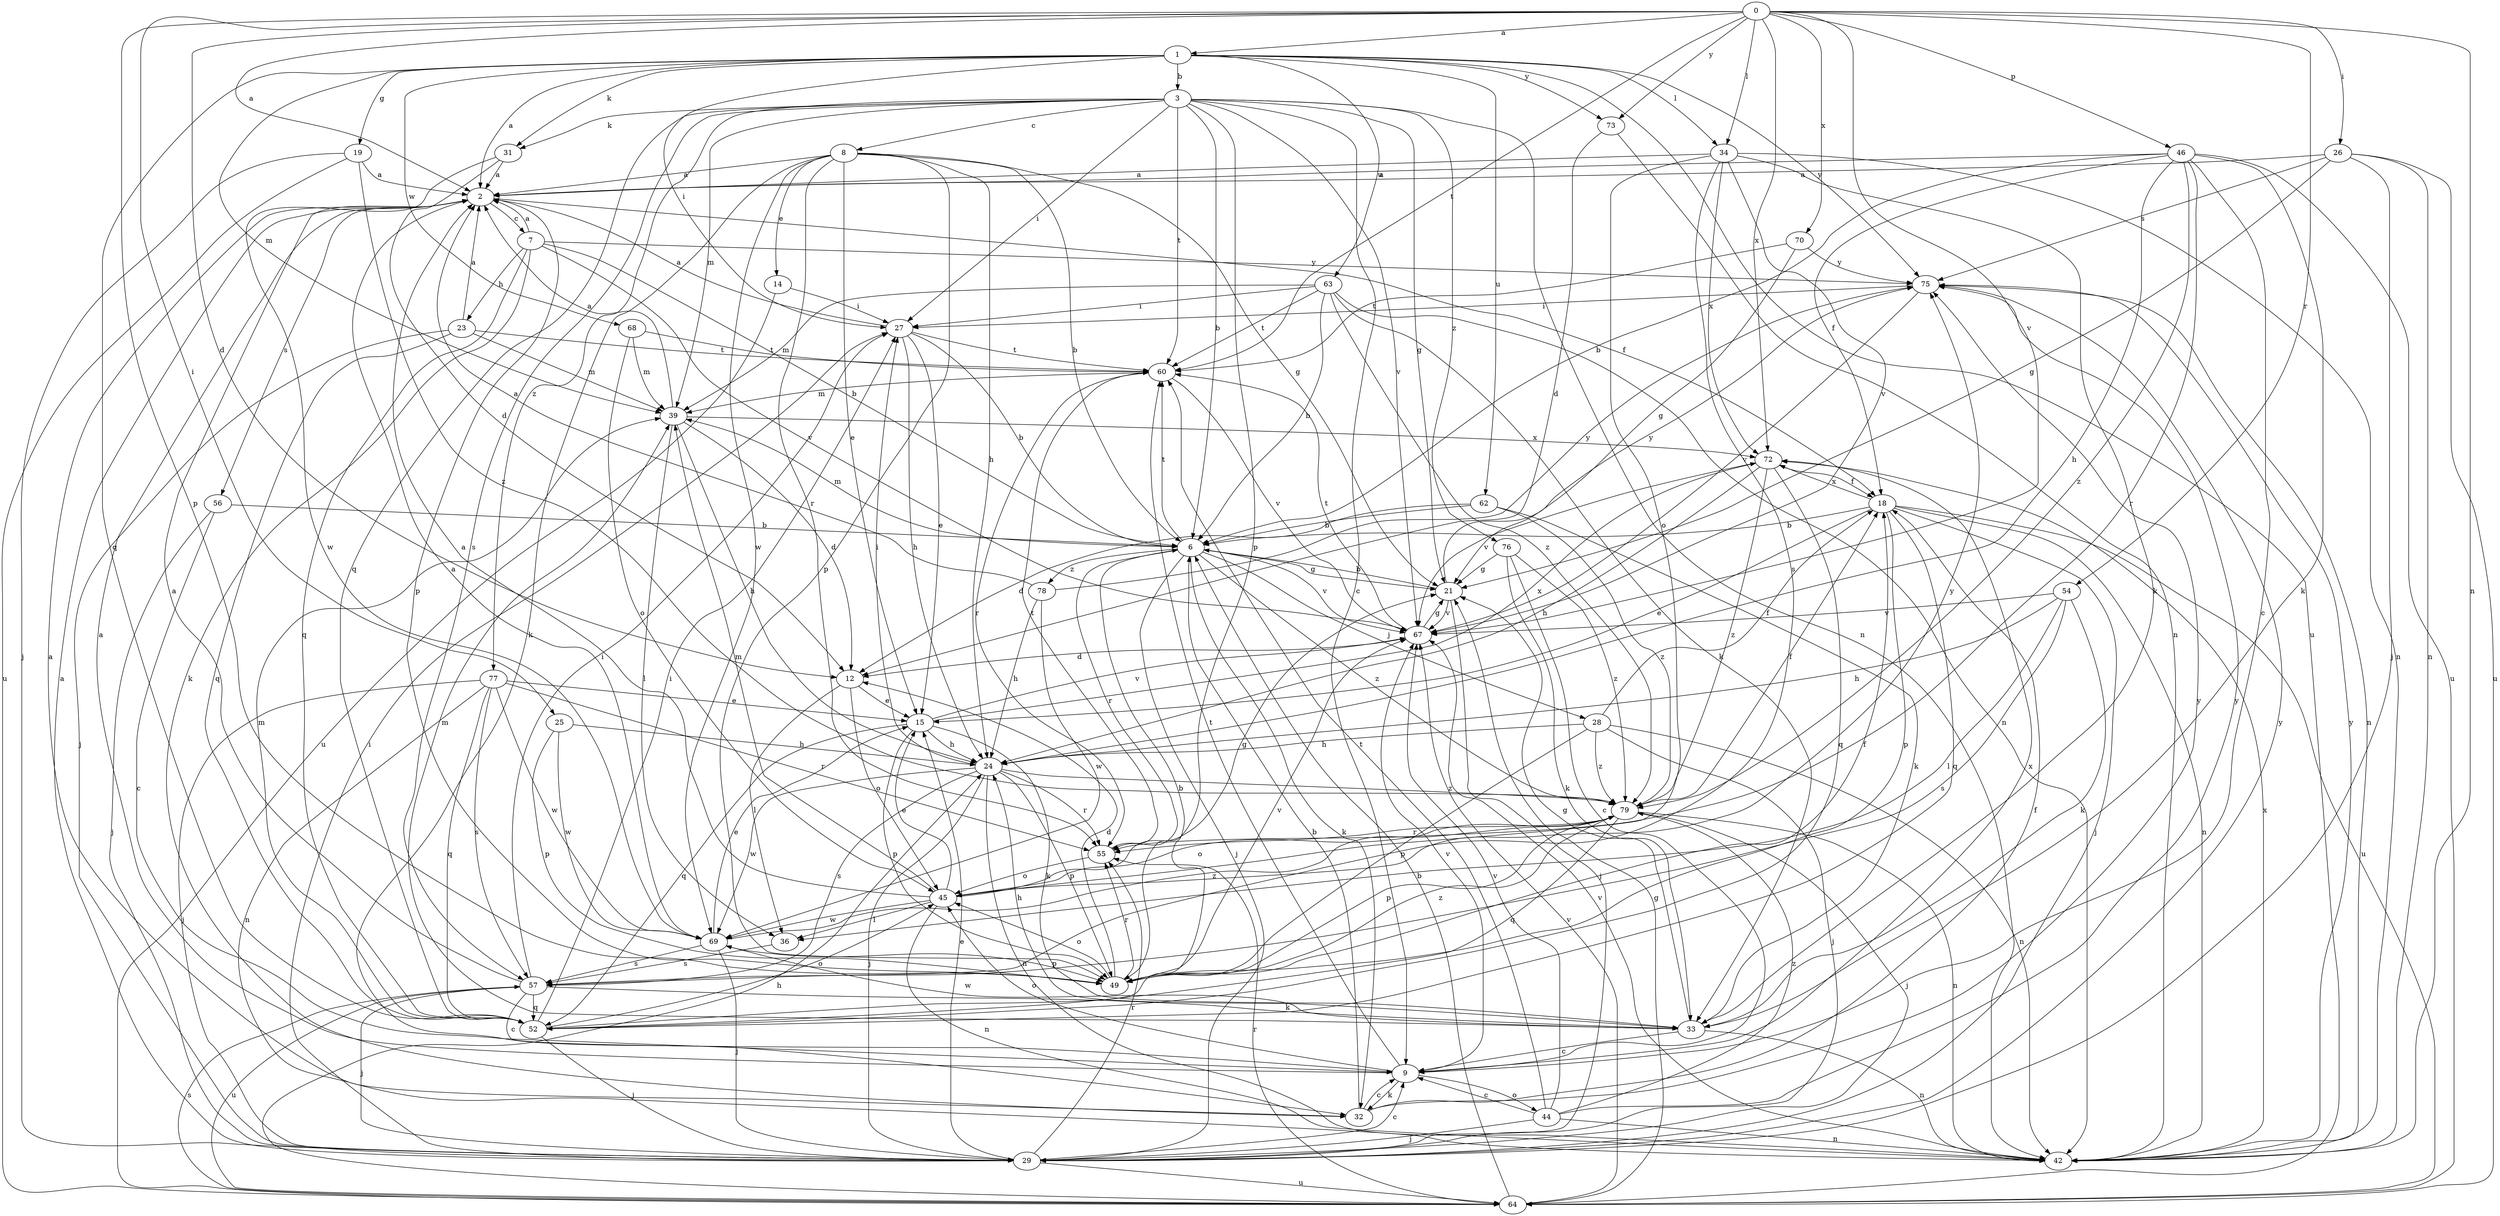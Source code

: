 strict digraph  {
0;
1;
2;
3;
6;
7;
8;
9;
12;
14;
15;
18;
19;
21;
23;
24;
25;
26;
27;
28;
29;
31;
32;
33;
34;
36;
39;
42;
44;
45;
46;
49;
52;
54;
55;
56;
57;
60;
62;
63;
64;
67;
68;
69;
70;
72;
73;
75;
76;
77;
78;
79;
0 -> 1  [label=a];
0 -> 2  [label=a];
0 -> 12  [label=d];
0 -> 25  [label=i];
0 -> 26  [label=i];
0 -> 34  [label=l];
0 -> 42  [label=n];
0 -> 46  [label=p];
0 -> 49  [label=p];
0 -> 54  [label=r];
0 -> 60  [label=t];
0 -> 67  [label=v];
0 -> 70  [label=x];
0 -> 72  [label=x];
0 -> 73  [label=y];
1 -> 2  [label=a];
1 -> 3  [label=b];
1 -> 19  [label=g];
1 -> 27  [label=i];
1 -> 31  [label=k];
1 -> 34  [label=l];
1 -> 39  [label=m];
1 -> 52  [label=q];
1 -> 62  [label=u];
1 -> 63  [label=u];
1 -> 64  [label=u];
1 -> 68  [label=w];
1 -> 73  [label=y];
1 -> 75  [label=y];
2 -> 7  [label=c];
2 -> 18  [label=f];
2 -> 49  [label=p];
2 -> 56  [label=s];
3 -> 6  [label=b];
3 -> 8  [label=c];
3 -> 9  [label=c];
3 -> 21  [label=g];
3 -> 27  [label=i];
3 -> 31  [label=k];
3 -> 39  [label=m];
3 -> 42  [label=n];
3 -> 49  [label=p];
3 -> 52  [label=q];
3 -> 57  [label=s];
3 -> 60  [label=t];
3 -> 67  [label=v];
3 -> 76  [label=z];
3 -> 77  [label=z];
6 -> 21  [label=g];
6 -> 28  [label=j];
6 -> 29  [label=j];
6 -> 32  [label=k];
6 -> 39  [label=m];
6 -> 55  [label=r];
6 -> 60  [label=t];
6 -> 67  [label=v];
6 -> 78  [label=z];
6 -> 79  [label=z];
7 -> 2  [label=a];
7 -> 6  [label=b];
7 -> 23  [label=h];
7 -> 32  [label=k];
7 -> 52  [label=q];
7 -> 67  [label=v];
7 -> 75  [label=y];
8 -> 2  [label=a];
8 -> 6  [label=b];
8 -> 14  [label=e];
8 -> 15  [label=e];
8 -> 21  [label=g];
8 -> 24  [label=h];
8 -> 32  [label=k];
8 -> 49  [label=p];
8 -> 55  [label=r];
8 -> 69  [label=w];
9 -> 2  [label=a];
9 -> 32  [label=k];
9 -> 44  [label=o];
9 -> 45  [label=o];
9 -> 60  [label=t];
9 -> 67  [label=v];
9 -> 72  [label=x];
12 -> 15  [label=e];
12 -> 36  [label=l];
12 -> 45  [label=o];
14 -> 27  [label=i];
14 -> 64  [label=u];
15 -> 24  [label=h];
15 -> 33  [label=k];
15 -> 49  [label=p];
15 -> 52  [label=q];
15 -> 67  [label=v];
15 -> 72  [label=x];
18 -> 6  [label=b];
18 -> 15  [label=e];
18 -> 29  [label=j];
18 -> 42  [label=n];
18 -> 49  [label=p];
18 -> 52  [label=q];
18 -> 64  [label=u];
18 -> 72  [label=x];
19 -> 2  [label=a];
19 -> 29  [label=j];
19 -> 64  [label=u];
19 -> 79  [label=z];
21 -> 6  [label=b];
21 -> 29  [label=j];
21 -> 67  [label=v];
21 -> 75  [label=y];
23 -> 2  [label=a];
23 -> 29  [label=j];
23 -> 39  [label=m];
23 -> 52  [label=q];
23 -> 60  [label=t];
24 -> 27  [label=i];
24 -> 29  [label=j];
24 -> 42  [label=n];
24 -> 49  [label=p];
24 -> 55  [label=r];
24 -> 57  [label=s];
24 -> 69  [label=w];
24 -> 79  [label=z];
25 -> 24  [label=h];
25 -> 49  [label=p];
25 -> 69  [label=w];
26 -> 2  [label=a];
26 -> 21  [label=g];
26 -> 29  [label=j];
26 -> 42  [label=n];
26 -> 64  [label=u];
26 -> 75  [label=s];
27 -> 2  [label=a];
27 -> 6  [label=b];
27 -> 15  [label=e];
27 -> 24  [label=h];
27 -> 60  [label=t];
28 -> 18  [label=f];
28 -> 24  [label=h];
28 -> 29  [label=j];
28 -> 42  [label=n];
28 -> 49  [label=p];
28 -> 79  [label=z];
29 -> 2  [label=a];
29 -> 9  [label=c];
29 -> 15  [label=e];
29 -> 27  [label=i];
29 -> 55  [label=r];
29 -> 64  [label=u];
29 -> 75  [label=y];
31 -> 2  [label=a];
31 -> 12  [label=d];
31 -> 69  [label=w];
32 -> 2  [label=a];
32 -> 6  [label=b];
32 -> 9  [label=c];
32 -> 18  [label=f];
32 -> 75  [label=y];
33 -> 9  [label=c];
33 -> 21  [label=g];
33 -> 24  [label=h];
33 -> 39  [label=m];
33 -> 42  [label=n];
33 -> 69  [label=w];
34 -> 2  [label=a];
34 -> 33  [label=k];
34 -> 42  [label=n];
34 -> 45  [label=o];
34 -> 57  [label=s];
34 -> 67  [label=v];
34 -> 72  [label=x];
36 -> 57  [label=s];
39 -> 2  [label=a];
39 -> 12  [label=d];
39 -> 24  [label=h];
39 -> 36  [label=l];
39 -> 72  [label=x];
42 -> 67  [label=v];
42 -> 72  [label=x];
42 -> 75  [label=y];
44 -> 9  [label=c];
44 -> 29  [label=j];
44 -> 42  [label=n];
44 -> 60  [label=t];
44 -> 67  [label=v];
44 -> 75  [label=y];
44 -> 79  [label=z];
45 -> 2  [label=a];
45 -> 15  [label=e];
45 -> 21  [label=g];
45 -> 36  [label=l];
45 -> 39  [label=m];
45 -> 42  [label=n];
45 -> 69  [label=w];
45 -> 75  [label=y];
46 -> 2  [label=a];
46 -> 6  [label=b];
46 -> 9  [label=c];
46 -> 18  [label=f];
46 -> 24  [label=h];
46 -> 33  [label=k];
46 -> 55  [label=r];
46 -> 64  [label=u];
46 -> 79  [label=z];
49 -> 12  [label=d];
49 -> 18  [label=f];
49 -> 45  [label=o];
49 -> 55  [label=r];
49 -> 67  [label=v];
49 -> 79  [label=z];
52 -> 6  [label=b];
52 -> 27  [label=i];
52 -> 29  [label=j];
52 -> 39  [label=m];
52 -> 45  [label=o];
54 -> 24  [label=h];
54 -> 33  [label=k];
54 -> 36  [label=l];
54 -> 57  [label=s];
54 -> 67  [label=v];
55 -> 45  [label=o];
55 -> 60  [label=t];
56 -> 6  [label=b];
56 -> 9  [label=c];
56 -> 29  [label=j];
57 -> 2  [label=a];
57 -> 9  [label=c];
57 -> 27  [label=i];
57 -> 29  [label=j];
57 -> 33  [label=k];
57 -> 52  [label=q];
57 -> 64  [label=u];
60 -> 39  [label=m];
60 -> 55  [label=r];
60 -> 67  [label=v];
62 -> 6  [label=b];
62 -> 12  [label=d];
62 -> 33  [label=k];
62 -> 79  [label=z];
63 -> 6  [label=b];
63 -> 27  [label=i];
63 -> 33  [label=k];
63 -> 39  [label=m];
63 -> 42  [label=n];
63 -> 60  [label=t];
63 -> 79  [label=z];
64 -> 6  [label=b];
64 -> 21  [label=g];
64 -> 24  [label=h];
64 -> 55  [label=r];
64 -> 57  [label=s];
64 -> 67  [label=v];
67 -> 12  [label=d];
67 -> 21  [label=g];
67 -> 60  [label=t];
68 -> 39  [label=m];
68 -> 45  [label=o];
68 -> 60  [label=t];
69 -> 2  [label=a];
69 -> 15  [label=e];
69 -> 29  [label=j];
69 -> 49  [label=p];
69 -> 57  [label=s];
69 -> 79  [label=z];
70 -> 21  [label=g];
70 -> 60  [label=t];
70 -> 75  [label=y];
72 -> 18  [label=f];
72 -> 24  [label=h];
72 -> 52  [label=q];
72 -> 67  [label=v];
72 -> 79  [label=z];
73 -> 12  [label=d];
73 -> 42  [label=n];
75 -> 27  [label=i];
75 -> 42  [label=n];
75 -> 67  [label=v];
76 -> 9  [label=c];
76 -> 21  [label=g];
76 -> 33  [label=k];
76 -> 79  [label=z];
77 -> 15  [label=e];
77 -> 29  [label=j];
77 -> 42  [label=n];
77 -> 52  [label=q];
77 -> 55  [label=r];
77 -> 57  [label=s];
77 -> 69  [label=w];
78 -> 2  [label=a];
78 -> 24  [label=h];
78 -> 69  [label=w];
78 -> 75  [label=y];
79 -> 18  [label=f];
79 -> 29  [label=j];
79 -> 42  [label=n];
79 -> 45  [label=o];
79 -> 49  [label=p];
79 -> 52  [label=q];
79 -> 55  [label=r];
}
